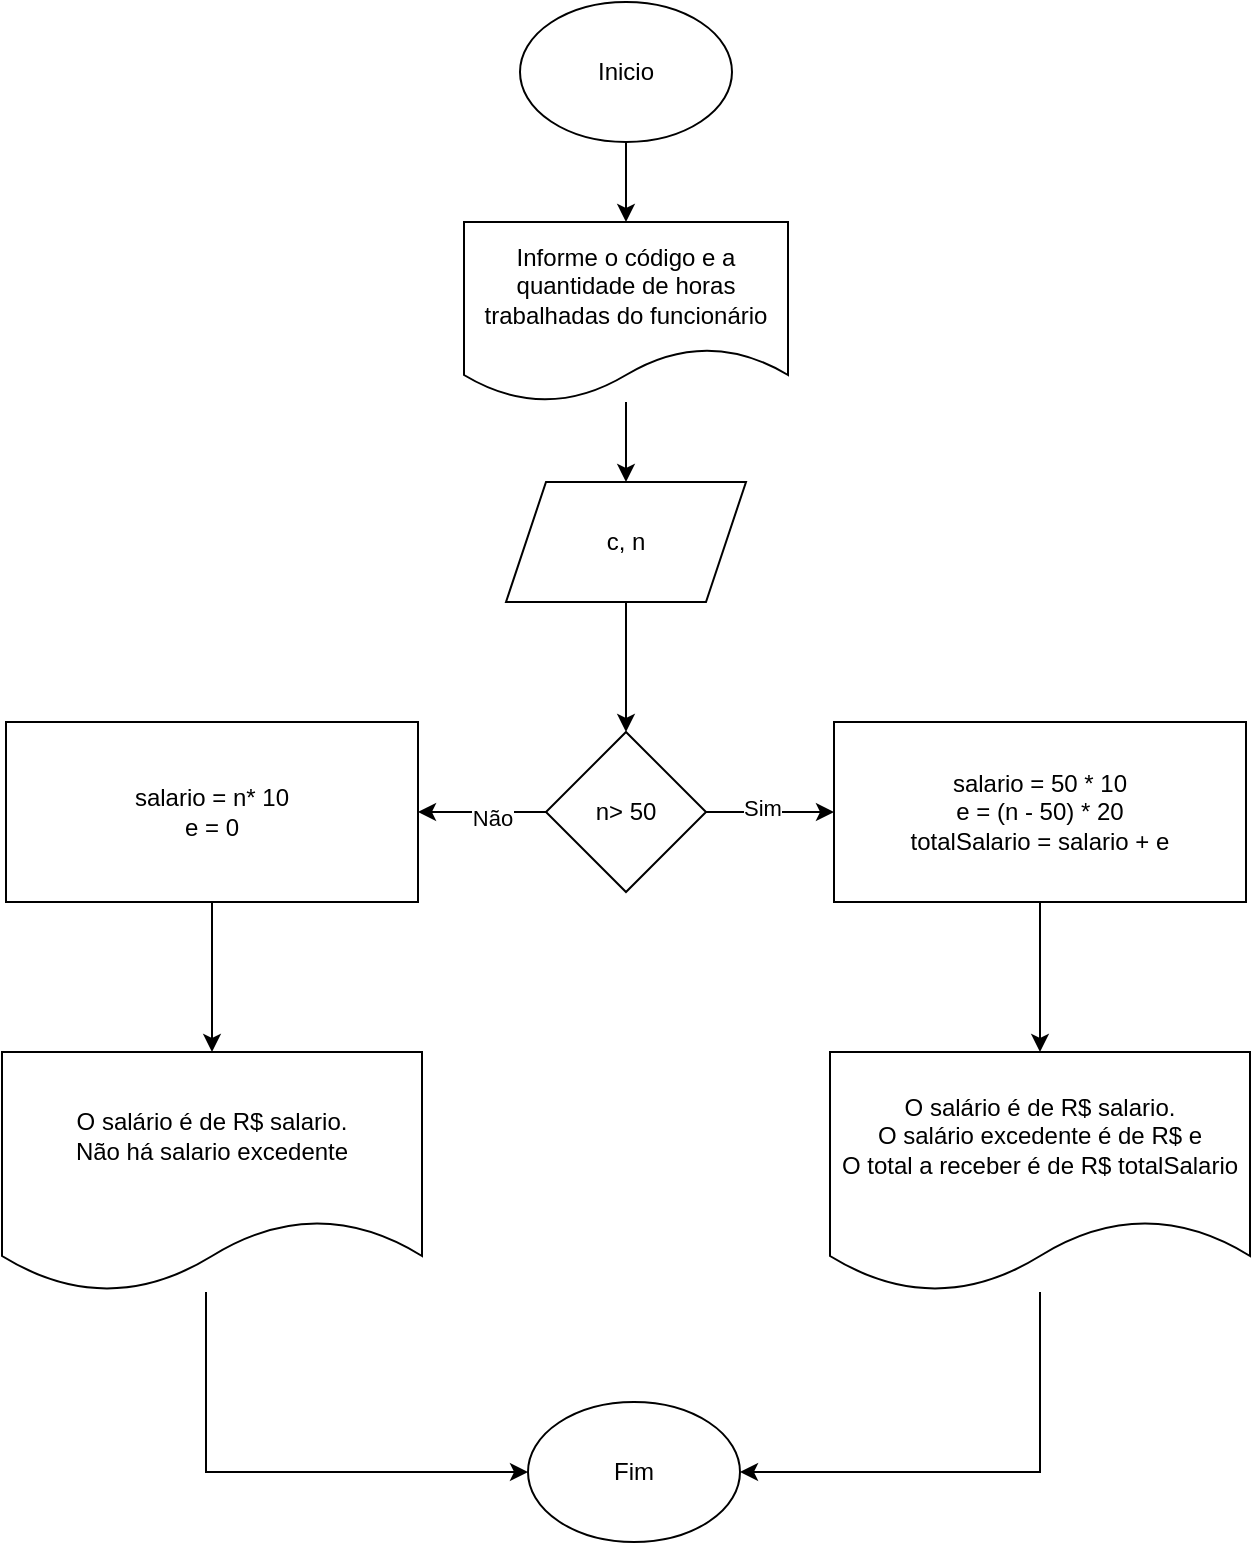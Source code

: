 <mxfile version="21.6.8" type="github">
  <diagram name="Página-1" id="siEfgQ1c2CDgS1Fgse-v">
    <mxGraphModel dx="1198" dy="708" grid="1" gridSize="10" guides="1" tooltips="1" connect="1" arrows="1" fold="1" page="1" pageScale="1" pageWidth="827" pageHeight="1169" math="0" shadow="0">
      <root>
        <mxCell id="0" />
        <mxCell id="1" parent="0" />
        <mxCell id="jF6iU3gwVqc99lTMViSJ-3" value="" style="edgeStyle=orthogonalEdgeStyle;rounded=0;orthogonalLoop=1;jettySize=auto;html=1;" edge="1" parent="1" source="0SYdeFEbhG93ngh5ScOc-1" target="jF6iU3gwVqc99lTMViSJ-2">
          <mxGeometry relative="1" as="geometry" />
        </mxCell>
        <mxCell id="0SYdeFEbhG93ngh5ScOc-1" value="Inicio" style="ellipse;whiteSpace=wrap;html=1;" parent="1" vertex="1">
          <mxGeometry x="361" y="40" width="106" height="70" as="geometry" />
        </mxCell>
        <mxCell id="0SYdeFEbhG93ngh5ScOc-12" value="" style="edgeStyle=orthogonalEdgeStyle;rounded=0;orthogonalLoop=1;jettySize=auto;html=1;" parent="1" source="0SYdeFEbhG93ngh5ScOc-2" target="0SYdeFEbhG93ngh5ScOc-3" edge="1">
          <mxGeometry relative="1" as="geometry" />
        </mxCell>
        <mxCell id="0SYdeFEbhG93ngh5ScOc-2" value="c, n" style="shape=parallelogram;perimeter=parallelogramPerimeter;whiteSpace=wrap;html=1;fixedSize=1;" parent="1" vertex="1">
          <mxGeometry x="354" y="280" width="120" height="60" as="geometry" />
        </mxCell>
        <mxCell id="0SYdeFEbhG93ngh5ScOc-5" value="" style="edgeStyle=orthogonalEdgeStyle;rounded=0;orthogonalLoop=1;jettySize=auto;html=1;" parent="1" source="0SYdeFEbhG93ngh5ScOc-3" target="0SYdeFEbhG93ngh5ScOc-4" edge="1">
          <mxGeometry relative="1" as="geometry" />
        </mxCell>
        <mxCell id="0SYdeFEbhG93ngh5ScOc-13" value="Sim" style="edgeLabel;html=1;align=center;verticalAlign=middle;resizable=0;points=[];" parent="0SYdeFEbhG93ngh5ScOc-5" vertex="1" connectable="0">
          <mxGeometry x="-0.131" y="2" relative="1" as="geometry">
            <mxPoint as="offset" />
          </mxGeometry>
        </mxCell>
        <mxCell id="0SYdeFEbhG93ngh5ScOc-21" value="" style="edgeStyle=orthogonalEdgeStyle;rounded=0;orthogonalLoop=1;jettySize=auto;html=1;" parent="1" source="0SYdeFEbhG93ngh5ScOc-3" target="0SYdeFEbhG93ngh5ScOc-15" edge="1">
          <mxGeometry relative="1" as="geometry" />
        </mxCell>
        <mxCell id="0SYdeFEbhG93ngh5ScOc-23" value="Não" style="edgeLabel;html=1;align=center;verticalAlign=middle;resizable=0;points=[];" parent="0SYdeFEbhG93ngh5ScOc-21" vertex="1" connectable="0">
          <mxGeometry x="-0.14" y="3" relative="1" as="geometry">
            <mxPoint as="offset" />
          </mxGeometry>
        </mxCell>
        <mxCell id="0SYdeFEbhG93ngh5ScOc-3" value="n&amp;gt; 50" style="rhombus;whiteSpace=wrap;html=1;" parent="1" vertex="1">
          <mxGeometry x="374" y="405" width="80" height="80" as="geometry" />
        </mxCell>
        <mxCell id="0SYdeFEbhG93ngh5ScOc-8" value="" style="edgeStyle=orthogonalEdgeStyle;rounded=0;orthogonalLoop=1;jettySize=auto;html=1;" parent="1" source="0SYdeFEbhG93ngh5ScOc-4" target="0SYdeFEbhG93ngh5ScOc-7" edge="1">
          <mxGeometry relative="1" as="geometry" />
        </mxCell>
        <mxCell id="0SYdeFEbhG93ngh5ScOc-4" value="salario = 50 * 10&lt;br&gt;e = (n - 50) * 20&lt;br&gt;totalSalario = salario + e" style="whiteSpace=wrap;html=1;" parent="1" vertex="1">
          <mxGeometry x="518" y="400" width="206" height="90" as="geometry" />
        </mxCell>
        <mxCell id="0SYdeFEbhG93ngh5ScOc-10" value="" style="edgeStyle=orthogonalEdgeStyle;rounded=0;orthogonalLoop=1;jettySize=auto;html=1;" parent="1" source="0SYdeFEbhG93ngh5ScOc-7" target="0SYdeFEbhG93ngh5ScOc-9" edge="1">
          <mxGeometry relative="1" as="geometry">
            <Array as="points">
              <mxPoint x="621" y="775" />
            </Array>
          </mxGeometry>
        </mxCell>
        <mxCell id="0SYdeFEbhG93ngh5ScOc-7" value="O salário é de R$ salario.&lt;br&gt;O salário excedente é de R$ e&lt;br&gt;O total a receber é de R$ totalSalario" style="shape=document;whiteSpace=wrap;html=1;boundedLbl=1;" parent="1" vertex="1">
          <mxGeometry x="516" y="565" width="210" height="120" as="geometry" />
        </mxCell>
        <mxCell id="0SYdeFEbhG93ngh5ScOc-9" value="Fim" style="ellipse;whiteSpace=wrap;html=1;" parent="1" vertex="1">
          <mxGeometry x="365" y="740" width="106" height="70" as="geometry" />
        </mxCell>
        <mxCell id="0SYdeFEbhG93ngh5ScOc-19" value="" style="edgeStyle=orthogonalEdgeStyle;rounded=0;orthogonalLoop=1;jettySize=auto;html=1;" parent="1" source="0SYdeFEbhG93ngh5ScOc-15" target="0SYdeFEbhG93ngh5ScOc-17" edge="1">
          <mxGeometry relative="1" as="geometry" />
        </mxCell>
        <mxCell id="0SYdeFEbhG93ngh5ScOc-15" value="salario = n* 10&lt;br&gt;e = 0" style="whiteSpace=wrap;html=1;" parent="1" vertex="1">
          <mxGeometry x="104" y="400" width="206" height="90" as="geometry" />
        </mxCell>
        <mxCell id="jF6iU3gwVqc99lTMViSJ-1" style="edgeStyle=orthogonalEdgeStyle;rounded=0;orthogonalLoop=1;jettySize=auto;html=1;entryX=0;entryY=0.5;entryDx=0;entryDy=0;" edge="1" parent="1" source="0SYdeFEbhG93ngh5ScOc-17" target="0SYdeFEbhG93ngh5ScOc-9">
          <mxGeometry relative="1" as="geometry">
            <Array as="points">
              <mxPoint x="204" y="775" />
            </Array>
          </mxGeometry>
        </mxCell>
        <mxCell id="0SYdeFEbhG93ngh5ScOc-17" value="O salário é de R$ salario.&lt;br&gt;Não há salario excedente" style="shape=document;whiteSpace=wrap;html=1;boundedLbl=1;" parent="1" vertex="1">
          <mxGeometry x="102" y="565" width="210" height="120" as="geometry" />
        </mxCell>
        <mxCell id="jF6iU3gwVqc99lTMViSJ-4" value="" style="edgeStyle=orthogonalEdgeStyle;rounded=0;orthogonalLoop=1;jettySize=auto;html=1;" edge="1" parent="1" source="jF6iU3gwVqc99lTMViSJ-2" target="0SYdeFEbhG93ngh5ScOc-2">
          <mxGeometry relative="1" as="geometry" />
        </mxCell>
        <mxCell id="jF6iU3gwVqc99lTMViSJ-2" value="Informe o código e a quantidade de horas trabalhadas do funcionário" style="shape=document;whiteSpace=wrap;html=1;boundedLbl=1;" vertex="1" parent="1">
          <mxGeometry x="333" y="150" width="162" height="90" as="geometry" />
        </mxCell>
      </root>
    </mxGraphModel>
  </diagram>
</mxfile>
